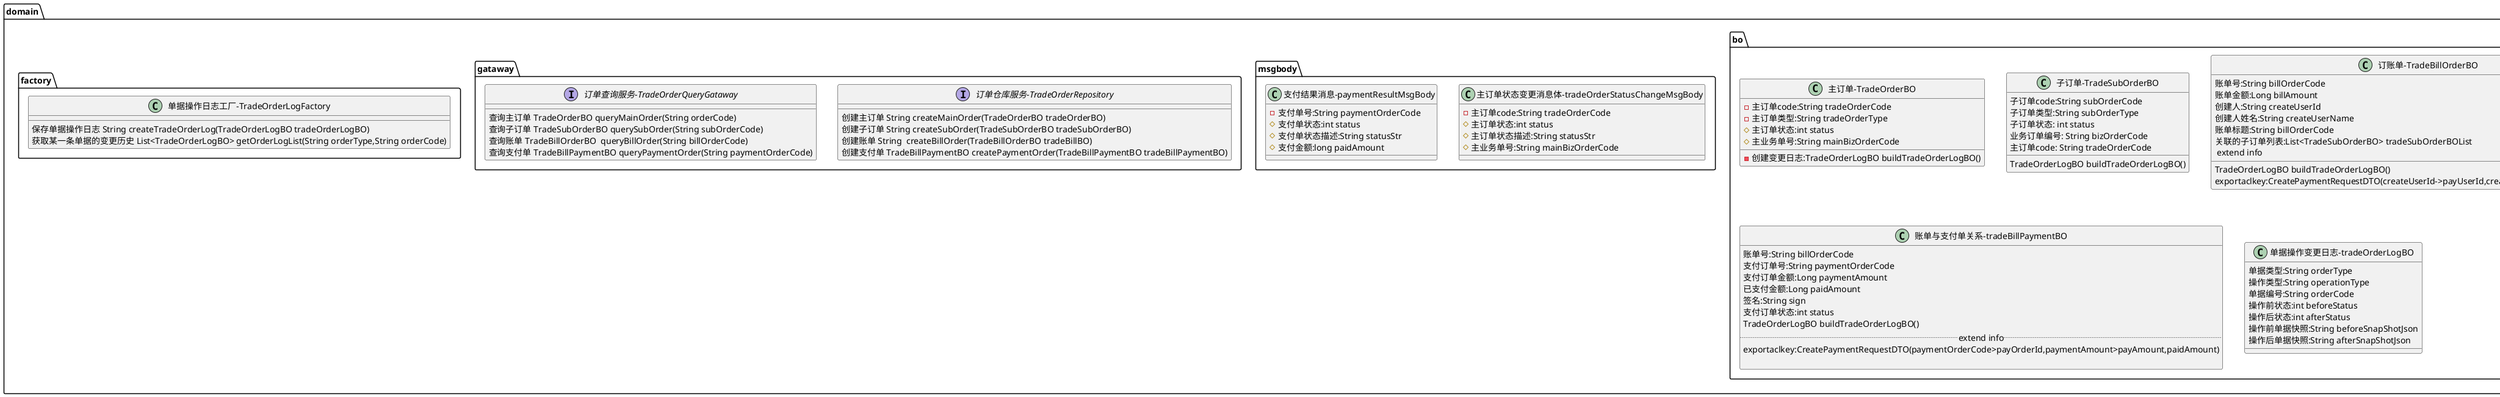 @startuml



enum "订单类型-OrderTypeEnum" as OrderTypeEnum{
    BILL_ORDER("bill_order","账单"),
    TRADE_ORDER("trade_order","主订单"),
    TRADE_SUB_ORDER("trade_sub_order","子订单"),
    TRADE_PAYMENT("trade_payment_order","支付单");

    订单code:String code
    订单描述:String desc
    static OrderTypeEnum getByCode(String code)
}



package domain.bo {
    class "主订单-TradeOrderBO" as TradeOrderBO{
	    -主订单code:String tradeOrderCode
        -主订单类型:String tradeOrderType
	    #主订单状态:int status
        #主业务单号:String mainBizOrderCode
        -创建变更日志:TradeOrderLogBO buildTradeOrderLogBO()
    }

    class "子订单-TradeSubOrderBO" as TradeSubOrderBO{
	    子订单code:String subOrderCode
	    子订单类型:String subOrderType
	    子订单状态: int status
	    业务订单编号: String bizOrderCode
	    主订单code: String tradeOrderCode
	    TradeOrderLogBO buildTradeOrderLogBO()
    }


    class "订账单-TradeBillOrderBO" as TradeBillOrderBO  {
	    账单号:String billOrderCode
        账单金额:Long billAmount
        创建人:String createUserId
        创建人姓名:String createUserName
        账单标题:String billOrderCode
        关联的子订单列表:List<TradeSubOrderBO> tradeSubOrderBOList
        TradeOrderLogBO buildTradeOrderLogBO()
        .. extend info ..
        exportaclkey:CreatePaymentRequestDTO(createUserId->payUserId,createUserName->payUserName)

    }

    class "账单与支付单关系-tradeBillPaymentBO" as tradeBillPaymentBO {
	    账单号:String billOrderCode
	    支付订单号:String paymentOrderCode
	    支付订单金额:Long paymentAmount
        已支付金额:Long paidAmount
	    签名:String sign
	    支付订单状态:int status
	    TradeOrderLogBO buildTradeOrderLogBO()
	    .. extend info ..
        exportaclkey:CreatePaymentRequestDTO(paymentOrderCode>payOrderId,paymentAmount>payAmount,paidAmount)

    }

    class "单据操作变更日志-tradeOrderLogBO" as tradeOrderLogBO{
        单据类型:String orderType
        操作类型:String operationType
        单据编号:String orderCode
        操作前状态:int beforeStatus
        操作后状态:int afterStatus
        操作前单据快照:String beforeSnapShotJson
        操作后单据快照:String afterSnapShotJson
    }

}


package domain.msgbody {
    class "主订单状态变更消息体-tradeOrderStatusChangeMsgBody" as TradeOrderStatusChangeMsgBody{
	    -主订单code:String tradeOrderCode
        #主订单状态:int status
        #主订单状态描述:String statusStr
        #主业务单号:String mainBizOrderCode
    }

    class "支付结果消息-paymentResultMsgBody" as PaymentResultMsgBody{
	    -支付单号:String paymentOrderCode
	    #支付单状态:int status
	    #支付单状态描述:String statusStr
        #支付金额:long paidAmount
    }
}

package domain.gataway {
    interface "订单仓库服务-TradeOrderRepository" as TradeOrderRepository{
        创建主订单 String createMainOrder(TradeOrderBO tradeOrderBO)
        创建子订单 String createSubOrder(TradeSubOrderBO tradeSubOrderBO)
        创建账单 String  createBillOrder(TradeBillOrderBO tradeBillBO)
        创建支付单 TradeBillPaymentBO createPaymentOrder(TradeBillPaymentBO tradeBillPaymentBO)
    }

    interface "订单查询服务-TradeOrderQueryGataway" as TradeOrderQueryGataway{
        查询主订单 TradeOrderBO queryMainOrder(String orderCode)
        查询子订单 TradeSubOrderBO querySubOrder(String subOrderCode)
        查询账单 TradeBillOrderBO  queryBillOrder(String billOrderCode)
        查询支付单 TradeBillPaymentBO queryPaymentOrder(String paymentOrderCode)
    }
}


package domain.factory {
    class "单据操作日志工厂-TradeOrderLogFactory" as TradeOrderLogFactory{
        保存单据操作日志 String createTradeOrderLog(TradeOrderLogBO tradeOrderLogBO)
        获取某一条单据的变更历史 List<TradeOrderLogBO> getOrderLogList(String orderType,String orderCode)
    }
}

package   "防腐层包-infrast.acl" as   infrast.acl {
    interface   "支付服务适配包-PayServiceAdapter" as PayServiceAdapter{
        创建支付单: String createPayment(CreatePaymentRequestDTO createPaymentRequestDTO)
    }
}

@enduml